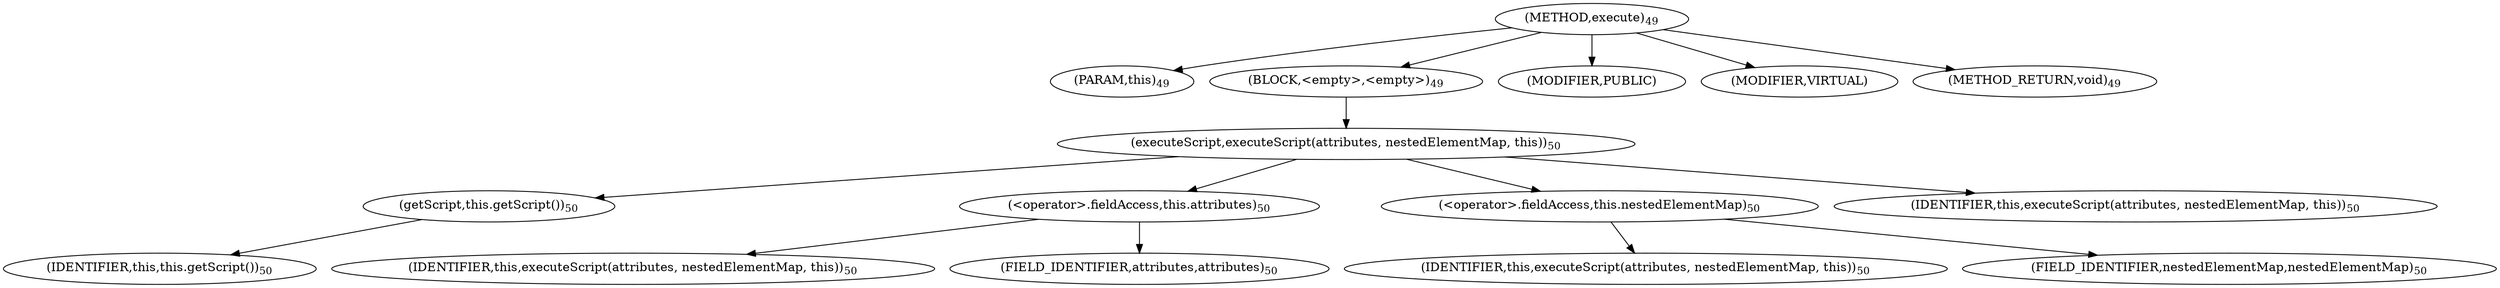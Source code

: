 digraph "execute" {  
"36" [label = <(METHOD,execute)<SUB>49</SUB>> ]
"4" [label = <(PARAM,this)<SUB>49</SUB>> ]
"37" [label = <(BLOCK,&lt;empty&gt;,&lt;empty&gt;)<SUB>49</SUB>> ]
"38" [label = <(executeScript,executeScript(attributes, nestedElementMap, this))<SUB>50</SUB>> ]
"39" [label = <(getScript,this.getScript())<SUB>50</SUB>> ]
"5" [label = <(IDENTIFIER,this,this.getScript())<SUB>50</SUB>> ]
"40" [label = <(&lt;operator&gt;.fieldAccess,this.attributes)<SUB>50</SUB>> ]
"41" [label = <(IDENTIFIER,this,executeScript(attributes, nestedElementMap, this))<SUB>50</SUB>> ]
"42" [label = <(FIELD_IDENTIFIER,attributes,attributes)<SUB>50</SUB>> ]
"43" [label = <(&lt;operator&gt;.fieldAccess,this.nestedElementMap)<SUB>50</SUB>> ]
"44" [label = <(IDENTIFIER,this,executeScript(attributes, nestedElementMap, this))<SUB>50</SUB>> ]
"45" [label = <(FIELD_IDENTIFIER,nestedElementMap,nestedElementMap)<SUB>50</SUB>> ]
"3" [label = <(IDENTIFIER,this,executeScript(attributes, nestedElementMap, this))<SUB>50</SUB>> ]
"46" [label = <(MODIFIER,PUBLIC)> ]
"47" [label = <(MODIFIER,VIRTUAL)> ]
"48" [label = <(METHOD_RETURN,void)<SUB>49</SUB>> ]
  "36" -> "4" 
  "36" -> "37" 
  "36" -> "46" 
  "36" -> "47" 
  "36" -> "48" 
  "37" -> "38" 
  "38" -> "39" 
  "38" -> "40" 
  "38" -> "43" 
  "38" -> "3" 
  "39" -> "5" 
  "40" -> "41" 
  "40" -> "42" 
  "43" -> "44" 
  "43" -> "45" 
}
